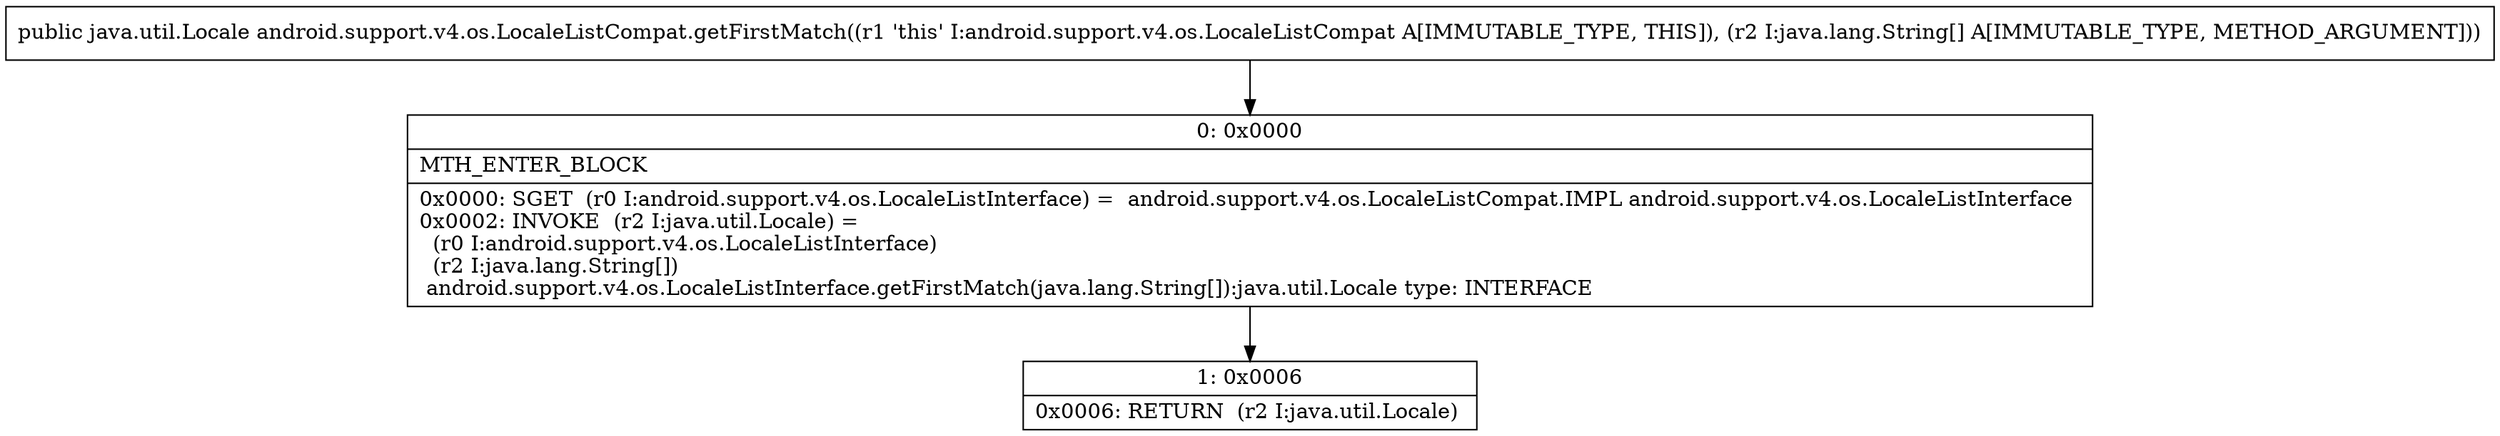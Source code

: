 digraph "CFG forandroid.support.v4.os.LocaleListCompat.getFirstMatch([Ljava\/lang\/String;)Ljava\/util\/Locale;" {
Node_0 [shape=record,label="{0\:\ 0x0000|MTH_ENTER_BLOCK\l|0x0000: SGET  (r0 I:android.support.v4.os.LocaleListInterface) =  android.support.v4.os.LocaleListCompat.IMPL android.support.v4.os.LocaleListInterface \l0x0002: INVOKE  (r2 I:java.util.Locale) = \l  (r0 I:android.support.v4.os.LocaleListInterface)\l  (r2 I:java.lang.String[])\l android.support.v4.os.LocaleListInterface.getFirstMatch(java.lang.String[]):java.util.Locale type: INTERFACE \l}"];
Node_1 [shape=record,label="{1\:\ 0x0006|0x0006: RETURN  (r2 I:java.util.Locale) \l}"];
MethodNode[shape=record,label="{public java.util.Locale android.support.v4.os.LocaleListCompat.getFirstMatch((r1 'this' I:android.support.v4.os.LocaleListCompat A[IMMUTABLE_TYPE, THIS]), (r2 I:java.lang.String[] A[IMMUTABLE_TYPE, METHOD_ARGUMENT])) }"];
MethodNode -> Node_0;
Node_0 -> Node_1;
}


